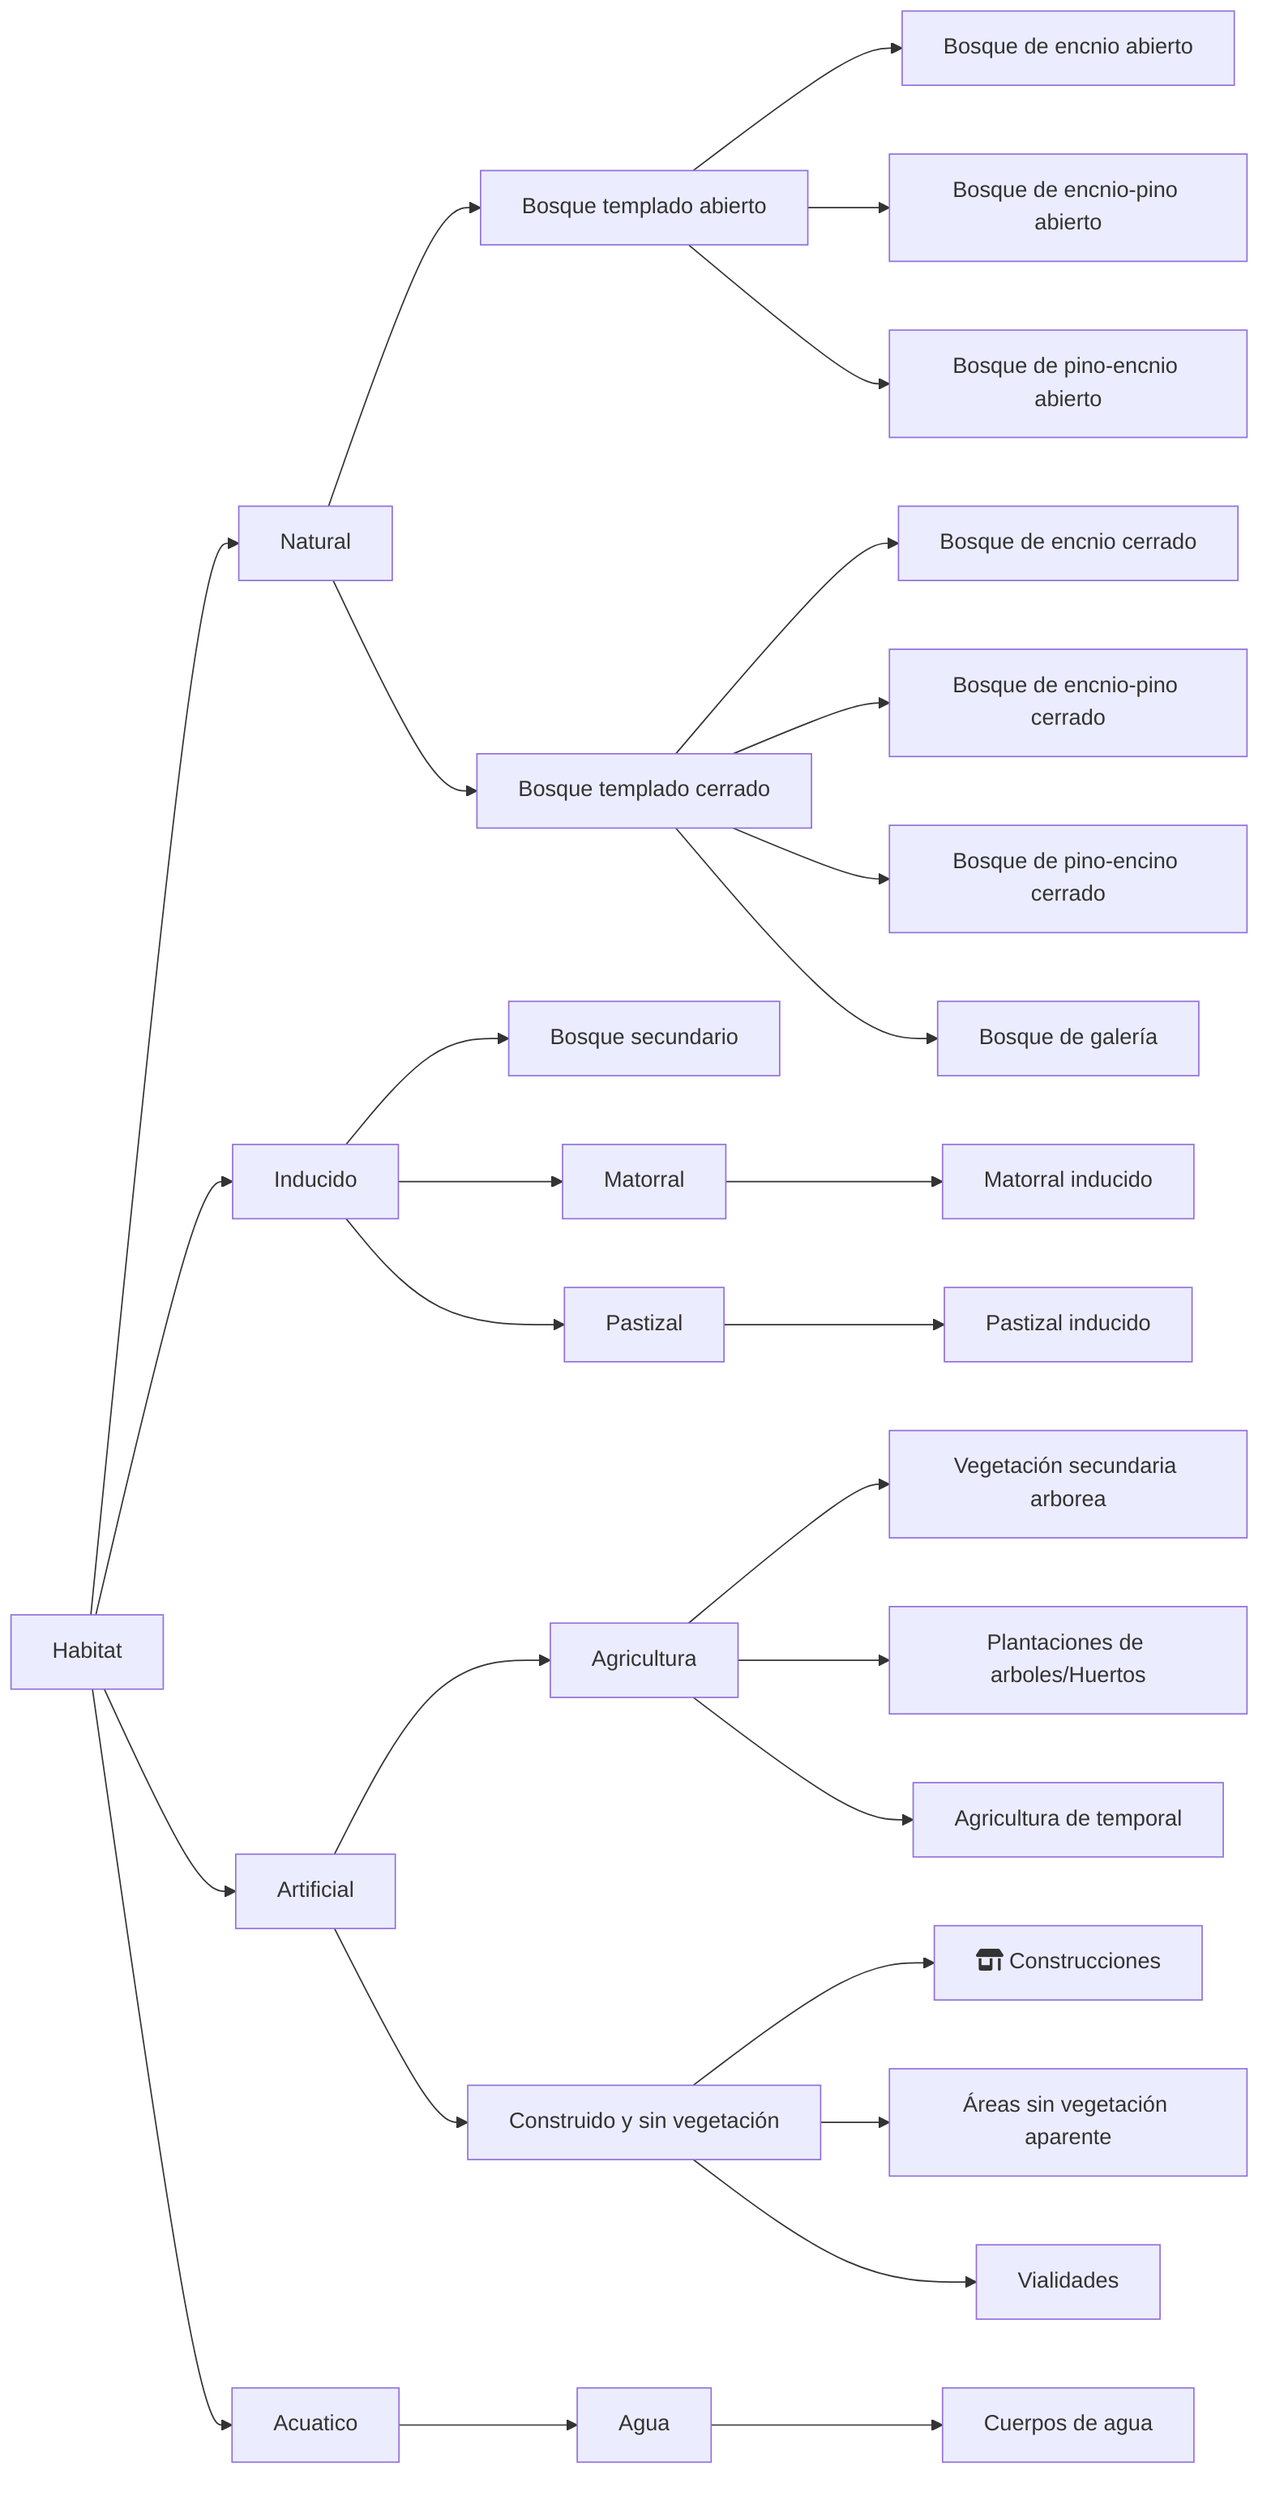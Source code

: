 flowchart LR
  A1[Habitat]-->B1[Natural]
  A1-->B2[Inducido]
  A1-->B3[Artificial]
  A1-->B4[Acuatico]
  B1-->C7[Bosque templado abierto]
  B1-->C8[Bosque templado cerrado]
  B2-->C6[Bosque secundario]
  B2-->C2[Matorral]
  B2-->C1[Pastizal]
  B3-->C3[Agricultura]
  B3-->C4[Construido y sin vegetación]
  B4-->C5[Agua]
  C1-->D1[Pastizal inducido]
  C2-->D2[Matorral inducido]
  C3-->D3[Vegetación secundaria arborea]
  C3-->D4[Plantaciones de arboles/Huertos]
  C3-->D5[Agricultura de temporal]
  C4-->D6[fa:fa-shop Construcciones]
  C4-->D7[Áreas sin vegetación aparente]
  C4-->D8[Vialidades]
  C7-->D9[Bosque de encnio abierto]
  C8-->D10[Bosque de encnio cerrado]
  C7-->D11[Bosque de encnio-pino abierto]
  C8-->D12[Bosque de encnio-pino cerrado]
  C7-->D13[Bosque de pino-encnio abierto]
  C8-->D14[Bosque de pino-encino cerrado]
  C8-->D15[Bosque de galería]
  C5-->D16[Cuerpos de agua]